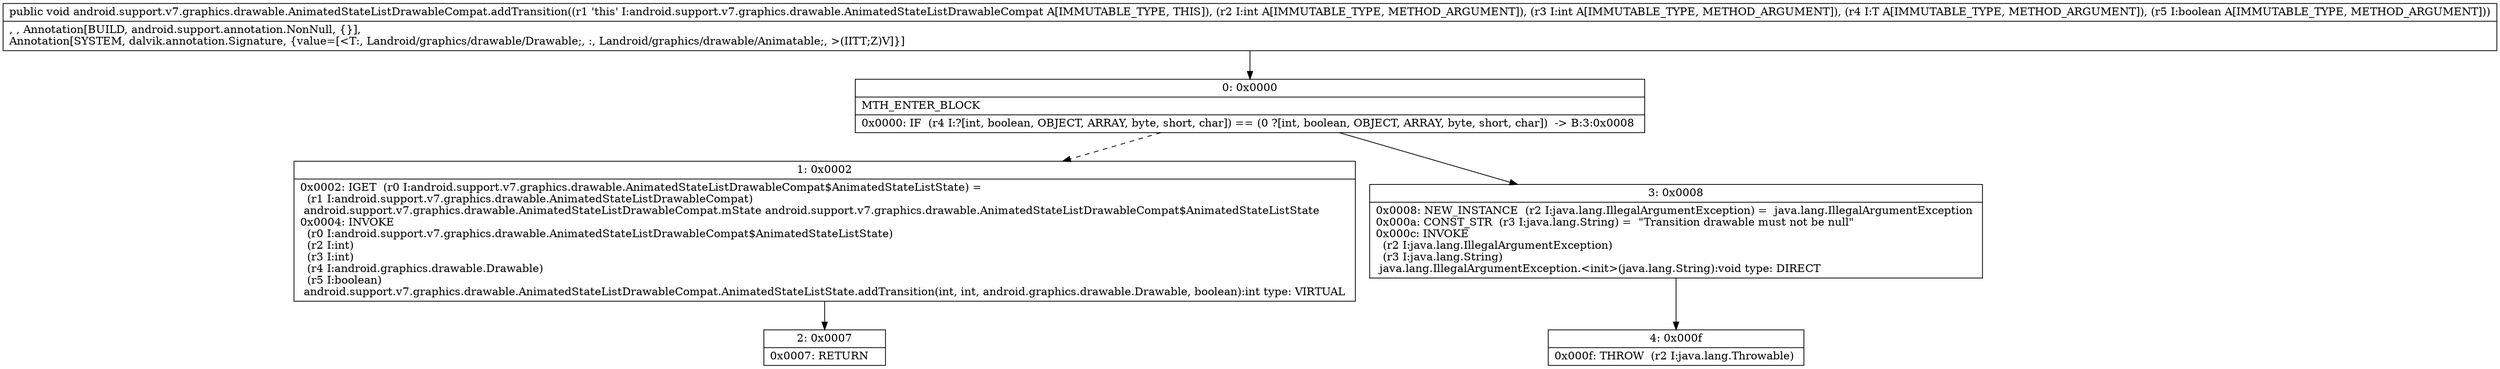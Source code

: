 digraph "CFG forandroid.support.v7.graphics.drawable.AnimatedStateListDrawableCompat.addTransition(IILandroid\/graphics\/drawable\/Drawable;Z)V" {
Node_0 [shape=record,label="{0\:\ 0x0000|MTH_ENTER_BLOCK\l|0x0000: IF  (r4 I:?[int, boolean, OBJECT, ARRAY, byte, short, char]) == (0 ?[int, boolean, OBJECT, ARRAY, byte, short, char])  \-\> B:3:0x0008 \l}"];
Node_1 [shape=record,label="{1\:\ 0x0002|0x0002: IGET  (r0 I:android.support.v7.graphics.drawable.AnimatedStateListDrawableCompat$AnimatedStateListState) = \l  (r1 I:android.support.v7.graphics.drawable.AnimatedStateListDrawableCompat)\l android.support.v7.graphics.drawable.AnimatedStateListDrawableCompat.mState android.support.v7.graphics.drawable.AnimatedStateListDrawableCompat$AnimatedStateListState \l0x0004: INVOKE  \l  (r0 I:android.support.v7.graphics.drawable.AnimatedStateListDrawableCompat$AnimatedStateListState)\l  (r2 I:int)\l  (r3 I:int)\l  (r4 I:android.graphics.drawable.Drawable)\l  (r5 I:boolean)\l android.support.v7.graphics.drawable.AnimatedStateListDrawableCompat.AnimatedStateListState.addTransition(int, int, android.graphics.drawable.Drawable, boolean):int type: VIRTUAL \l}"];
Node_2 [shape=record,label="{2\:\ 0x0007|0x0007: RETURN   \l}"];
Node_3 [shape=record,label="{3\:\ 0x0008|0x0008: NEW_INSTANCE  (r2 I:java.lang.IllegalArgumentException) =  java.lang.IllegalArgumentException \l0x000a: CONST_STR  (r3 I:java.lang.String) =  \"Transition drawable must not be null\" \l0x000c: INVOKE  \l  (r2 I:java.lang.IllegalArgumentException)\l  (r3 I:java.lang.String)\l java.lang.IllegalArgumentException.\<init\>(java.lang.String):void type: DIRECT \l}"];
Node_4 [shape=record,label="{4\:\ 0x000f|0x000f: THROW  (r2 I:java.lang.Throwable) \l}"];
MethodNode[shape=record,label="{public void android.support.v7.graphics.drawable.AnimatedStateListDrawableCompat.addTransition((r1 'this' I:android.support.v7.graphics.drawable.AnimatedStateListDrawableCompat A[IMMUTABLE_TYPE, THIS]), (r2 I:int A[IMMUTABLE_TYPE, METHOD_ARGUMENT]), (r3 I:int A[IMMUTABLE_TYPE, METHOD_ARGUMENT]), (r4 I:T A[IMMUTABLE_TYPE, METHOD_ARGUMENT]), (r5 I:boolean A[IMMUTABLE_TYPE, METHOD_ARGUMENT]))  | , , Annotation[BUILD, android.support.annotation.NonNull, \{\}], \lAnnotation[SYSTEM, dalvik.annotation.Signature, \{value=[\<T:, Landroid\/graphics\/drawable\/Drawable;, :, Landroid\/graphics\/drawable\/Animatable;, \>(IITT;Z)V]\}]\l}"];
MethodNode -> Node_0;
Node_0 -> Node_1[style=dashed];
Node_0 -> Node_3;
Node_1 -> Node_2;
Node_3 -> Node_4;
}

